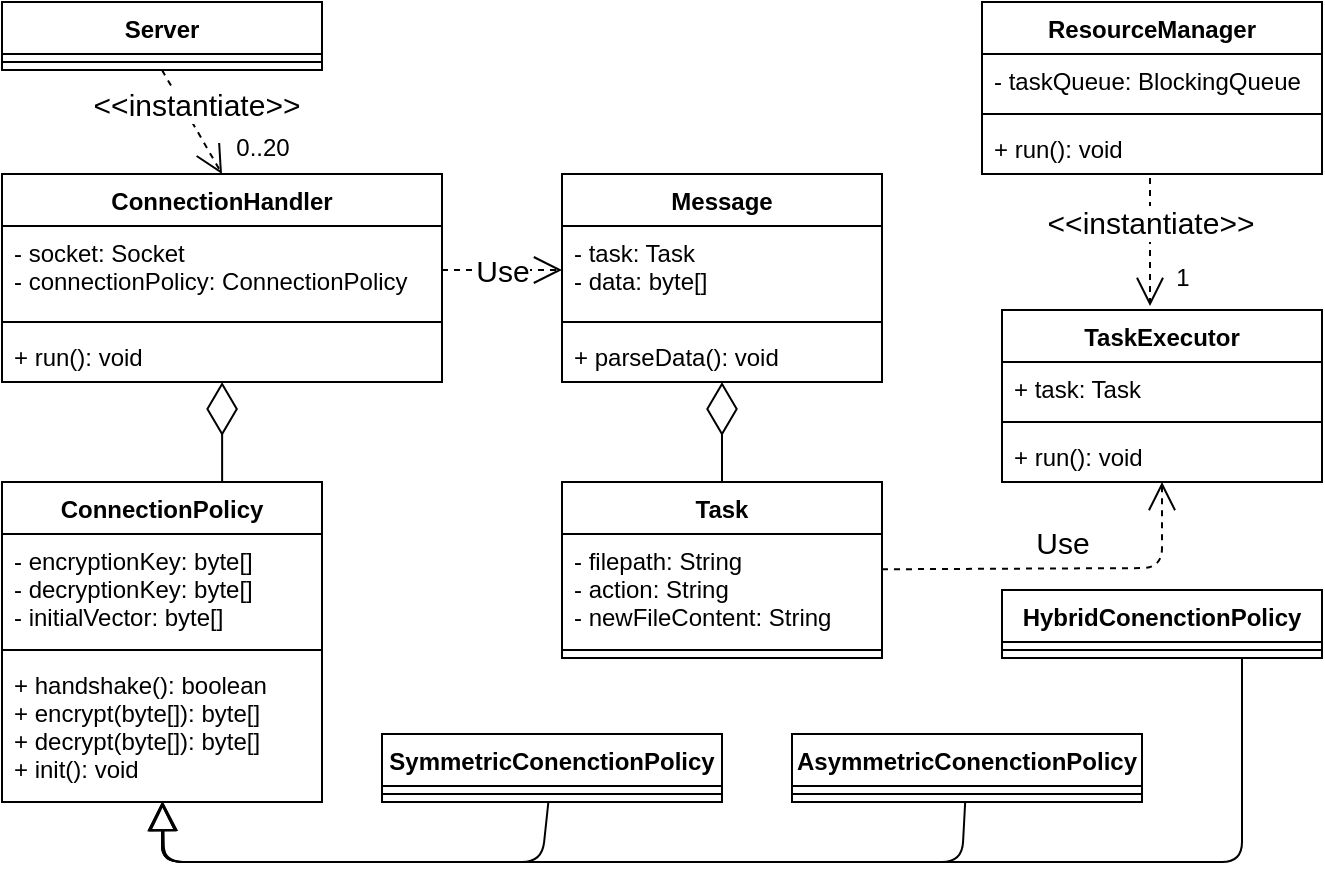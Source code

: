 <mxfile version="13.10.4" type="github">
  <diagram id="Gq7qCkKAvHV9cnfJ-7e4" name="Page-1">
    <mxGraphModel dx="1038" dy="557" grid="1" gridSize="10" guides="1" tooltips="1" connect="1" arrows="1" fold="1" page="1" pageScale="1" pageWidth="850" pageHeight="1100" math="0" shadow="0">
      <root>
        <mxCell id="0" />
        <mxCell id="1" parent="0" />
        <mxCell id="bkccexlq_GY75kYhkhC6-1" value="Server" style="swimlane;fontStyle=1;align=center;verticalAlign=top;childLayout=stackLayout;horizontal=1;startSize=26;horizontalStack=0;resizeParent=1;resizeParentMax=0;resizeLast=0;collapsible=1;marginBottom=0;" vertex="1" parent="1">
          <mxGeometry x="40" y="30" width="160" height="34" as="geometry" />
        </mxCell>
        <mxCell id="bkccexlq_GY75kYhkhC6-3" value="" style="line;strokeWidth=1;fillColor=none;align=left;verticalAlign=middle;spacingTop=-1;spacingLeft=3;spacingRight=3;rotatable=0;labelPosition=right;points=[];portConstraint=eastwest;" vertex="1" parent="bkccexlq_GY75kYhkhC6-1">
          <mxGeometry y="26" width="160" height="8" as="geometry" />
        </mxCell>
        <mxCell id="bkccexlq_GY75kYhkhC6-5" value="ConnectionHandler" style="swimlane;fontStyle=1;align=center;verticalAlign=top;childLayout=stackLayout;horizontal=1;startSize=26;horizontalStack=0;resizeParent=1;resizeParentMax=0;resizeLast=0;collapsible=1;marginBottom=0;" vertex="1" parent="1">
          <mxGeometry x="40" y="116" width="220" height="104" as="geometry" />
        </mxCell>
        <mxCell id="bkccexlq_GY75kYhkhC6-6" value="- socket: Socket&#xa;- connectionPolicy: ConnectionPolicy&#xa;" style="text;strokeColor=none;fillColor=none;align=left;verticalAlign=top;spacingLeft=4;spacingRight=4;overflow=hidden;rotatable=0;points=[[0,0.5],[1,0.5]];portConstraint=eastwest;" vertex="1" parent="bkccexlq_GY75kYhkhC6-5">
          <mxGeometry y="26" width="220" height="44" as="geometry" />
        </mxCell>
        <mxCell id="bkccexlq_GY75kYhkhC6-7" value="" style="line;strokeWidth=1;fillColor=none;align=left;verticalAlign=middle;spacingTop=-1;spacingLeft=3;spacingRight=3;rotatable=0;labelPosition=right;points=[];portConstraint=eastwest;" vertex="1" parent="bkccexlq_GY75kYhkhC6-5">
          <mxGeometry y="70" width="220" height="8" as="geometry" />
        </mxCell>
        <mxCell id="bkccexlq_GY75kYhkhC6-8" value="+ run(): void" style="text;strokeColor=none;fillColor=none;align=left;verticalAlign=top;spacingLeft=4;spacingRight=4;overflow=hidden;rotatable=0;points=[[0,0.5],[1,0.5]];portConstraint=eastwest;" vertex="1" parent="bkccexlq_GY75kYhkhC6-5">
          <mxGeometry y="78" width="220" height="26" as="geometry" />
        </mxCell>
        <mxCell id="bkccexlq_GY75kYhkhC6-9" value="ConnectionPolicy" style="swimlane;fontStyle=1;align=center;verticalAlign=top;childLayout=stackLayout;horizontal=1;startSize=26;horizontalStack=0;resizeParent=1;resizeParentMax=0;resizeLast=0;collapsible=1;marginBottom=0;" vertex="1" parent="1">
          <mxGeometry x="40" y="270" width="160" height="160" as="geometry" />
        </mxCell>
        <mxCell id="bkccexlq_GY75kYhkhC6-10" value="- encryptionKey: byte[]&#xa;- decryptionKey: byte[]&#xa;- initialVector: byte[]&#xa;" style="text;strokeColor=none;fillColor=none;align=left;verticalAlign=top;spacingLeft=4;spacingRight=4;overflow=hidden;rotatable=0;points=[[0,0.5],[1,0.5]];portConstraint=eastwest;" vertex="1" parent="bkccexlq_GY75kYhkhC6-9">
          <mxGeometry y="26" width="160" height="54" as="geometry" />
        </mxCell>
        <mxCell id="bkccexlq_GY75kYhkhC6-11" value="" style="line;strokeWidth=1;fillColor=none;align=left;verticalAlign=middle;spacingTop=-1;spacingLeft=3;spacingRight=3;rotatable=0;labelPosition=right;points=[];portConstraint=eastwest;" vertex="1" parent="bkccexlq_GY75kYhkhC6-9">
          <mxGeometry y="80" width="160" height="8" as="geometry" />
        </mxCell>
        <mxCell id="bkccexlq_GY75kYhkhC6-12" value="+ handshake(): boolean&#xa;+ encrypt(byte[]): byte[]&#xa;+ decrypt(byte[]): byte[]&#xa;+ init(): void&#xa;" style="text;strokeColor=none;fillColor=none;align=left;verticalAlign=top;spacingLeft=4;spacingRight=4;overflow=hidden;rotatable=0;points=[[0,0.5],[1,0.5]];portConstraint=eastwest;" vertex="1" parent="bkccexlq_GY75kYhkhC6-9">
          <mxGeometry y="88" width="160" height="72" as="geometry" />
        </mxCell>
        <mxCell id="bkccexlq_GY75kYhkhC6-13" value="AsymmetricConenctionPolicy" style="swimlane;fontStyle=1;align=center;verticalAlign=top;childLayout=stackLayout;horizontal=1;startSize=26;horizontalStack=0;resizeParent=1;resizeParentMax=0;resizeLast=0;collapsible=1;marginBottom=0;" vertex="1" parent="1">
          <mxGeometry x="435" y="396" width="175" height="34" as="geometry" />
        </mxCell>
        <mxCell id="bkccexlq_GY75kYhkhC6-15" value="" style="line;strokeWidth=1;fillColor=none;align=left;verticalAlign=middle;spacingTop=-1;spacingLeft=3;spacingRight=3;rotatable=0;labelPosition=right;points=[];portConstraint=eastwest;" vertex="1" parent="bkccexlq_GY75kYhkhC6-13">
          <mxGeometry y="26" width="175" height="8" as="geometry" />
        </mxCell>
        <mxCell id="bkccexlq_GY75kYhkhC6-17" value="SymmetricConenctionPolicy" style="swimlane;fontStyle=1;align=center;verticalAlign=top;childLayout=stackLayout;horizontal=1;startSize=26;horizontalStack=0;resizeParent=1;resizeParentMax=0;resizeLast=0;collapsible=1;marginBottom=0;" vertex="1" parent="1">
          <mxGeometry x="230" y="396" width="170" height="34" as="geometry" />
        </mxCell>
        <mxCell id="bkccexlq_GY75kYhkhC6-19" value="" style="line;strokeWidth=1;fillColor=none;align=left;verticalAlign=middle;spacingTop=-1;spacingLeft=3;spacingRight=3;rotatable=0;labelPosition=right;points=[];portConstraint=eastwest;" vertex="1" parent="bkccexlq_GY75kYhkhC6-17">
          <mxGeometry y="26" width="170" height="8" as="geometry" />
        </mxCell>
        <mxCell id="bkccexlq_GY75kYhkhC6-21" value="HybridConenctionPolicy" style="swimlane;fontStyle=1;align=center;verticalAlign=top;childLayout=stackLayout;horizontal=1;startSize=26;horizontalStack=0;resizeParent=1;resizeParentMax=0;resizeLast=0;collapsible=1;marginBottom=0;" vertex="1" parent="1">
          <mxGeometry x="540" y="324" width="160" height="34" as="geometry">
            <mxRectangle x="450" y="480" width="170" height="26" as="alternateBounds" />
          </mxGeometry>
        </mxCell>
        <mxCell id="bkccexlq_GY75kYhkhC6-23" value="" style="line;strokeWidth=1;fillColor=none;align=left;verticalAlign=middle;spacingTop=-1;spacingLeft=3;spacingRight=3;rotatable=0;labelPosition=right;points=[];portConstraint=eastwest;" vertex="1" parent="bkccexlq_GY75kYhkhC6-21">
          <mxGeometry y="26" width="160" height="8" as="geometry" />
        </mxCell>
        <mxCell id="bkccexlq_GY75kYhkhC6-35" value="Message" style="swimlane;fontStyle=1;align=center;verticalAlign=top;childLayout=stackLayout;horizontal=1;startSize=26;horizontalStack=0;resizeParent=1;resizeParentMax=0;resizeLast=0;collapsible=1;marginBottom=0;" vertex="1" parent="1">
          <mxGeometry x="320" y="116" width="160" height="104" as="geometry" />
        </mxCell>
        <mxCell id="bkccexlq_GY75kYhkhC6-36" value="- task: Task&#xa;- data: byte[]" style="text;strokeColor=none;fillColor=none;align=left;verticalAlign=top;spacingLeft=4;spacingRight=4;overflow=hidden;rotatable=0;points=[[0,0.5],[1,0.5]];portConstraint=eastwest;" vertex="1" parent="bkccexlq_GY75kYhkhC6-35">
          <mxGeometry y="26" width="160" height="44" as="geometry" />
        </mxCell>
        <mxCell id="bkccexlq_GY75kYhkhC6-37" value="" style="line;strokeWidth=1;fillColor=none;align=left;verticalAlign=middle;spacingTop=-1;spacingLeft=3;spacingRight=3;rotatable=0;labelPosition=right;points=[];portConstraint=eastwest;" vertex="1" parent="bkccexlq_GY75kYhkhC6-35">
          <mxGeometry y="70" width="160" height="8" as="geometry" />
        </mxCell>
        <mxCell id="bkccexlq_GY75kYhkhC6-38" value="+ parseData(): void" style="text;strokeColor=none;fillColor=none;align=left;verticalAlign=top;spacingLeft=4;spacingRight=4;overflow=hidden;rotatable=0;points=[[0,0.5],[1,0.5]];portConstraint=eastwest;" vertex="1" parent="bkccexlq_GY75kYhkhC6-35">
          <mxGeometry y="78" width="160" height="26" as="geometry" />
        </mxCell>
        <mxCell id="bkccexlq_GY75kYhkhC6-39" value="ResourceManager" style="swimlane;fontStyle=1;align=center;verticalAlign=top;childLayout=stackLayout;horizontal=1;startSize=26;horizontalStack=0;resizeParent=1;resizeParentMax=0;resizeLast=0;collapsible=1;marginBottom=0;" vertex="1" parent="1">
          <mxGeometry x="530" y="30" width="170" height="86" as="geometry" />
        </mxCell>
        <mxCell id="bkccexlq_GY75kYhkhC6-40" value="- taskQueue: BlockingQueue" style="text;strokeColor=none;fillColor=none;align=left;verticalAlign=top;spacingLeft=4;spacingRight=4;overflow=hidden;rotatable=0;points=[[0,0.5],[1,0.5]];portConstraint=eastwest;" vertex="1" parent="bkccexlq_GY75kYhkhC6-39">
          <mxGeometry y="26" width="170" height="26" as="geometry" />
        </mxCell>
        <mxCell id="bkccexlq_GY75kYhkhC6-41" value="" style="line;strokeWidth=1;fillColor=none;align=left;verticalAlign=middle;spacingTop=-1;spacingLeft=3;spacingRight=3;rotatable=0;labelPosition=right;points=[];portConstraint=eastwest;" vertex="1" parent="bkccexlq_GY75kYhkhC6-39">
          <mxGeometry y="52" width="170" height="8" as="geometry" />
        </mxCell>
        <mxCell id="bkccexlq_GY75kYhkhC6-42" value="+ run(): void" style="text;strokeColor=none;fillColor=none;align=left;verticalAlign=top;spacingLeft=4;spacingRight=4;overflow=hidden;rotatable=0;points=[[0,0.5],[1,0.5]];portConstraint=eastwest;" vertex="1" parent="bkccexlq_GY75kYhkhC6-39">
          <mxGeometry y="60" width="170" height="26" as="geometry" />
        </mxCell>
        <mxCell id="bkccexlq_GY75kYhkhC6-43" value="Task" style="swimlane;fontStyle=1;align=center;verticalAlign=top;childLayout=stackLayout;horizontal=1;startSize=26;horizontalStack=0;resizeParent=1;resizeParentMax=0;resizeLast=0;collapsible=1;marginBottom=0;" vertex="1" parent="1">
          <mxGeometry x="320" y="270" width="160" height="88" as="geometry" />
        </mxCell>
        <mxCell id="bkccexlq_GY75kYhkhC6-44" value="- filepath: String&#xa;- action: String&#xa;- newFileContent: String" style="text;strokeColor=none;fillColor=none;align=left;verticalAlign=top;spacingLeft=4;spacingRight=4;overflow=hidden;rotatable=0;points=[[0,0.5],[1,0.5]];portConstraint=eastwest;" vertex="1" parent="bkccexlq_GY75kYhkhC6-43">
          <mxGeometry y="26" width="160" height="54" as="geometry" />
        </mxCell>
        <mxCell id="bkccexlq_GY75kYhkhC6-45" value="" style="line;strokeWidth=1;fillColor=none;align=left;verticalAlign=middle;spacingTop=-1;spacingLeft=3;spacingRight=3;rotatable=0;labelPosition=right;points=[];portConstraint=eastwest;" vertex="1" parent="bkccexlq_GY75kYhkhC6-43">
          <mxGeometry y="80" width="160" height="8" as="geometry" />
        </mxCell>
        <mxCell id="bkccexlq_GY75kYhkhC6-55" value="TaskExecutor" style="swimlane;fontStyle=1;align=center;verticalAlign=top;childLayout=stackLayout;horizontal=1;startSize=26;horizontalStack=0;resizeParent=1;resizeParentMax=0;resizeLast=0;collapsible=1;marginBottom=0;" vertex="1" parent="1">
          <mxGeometry x="540" y="184" width="160" height="86" as="geometry" />
        </mxCell>
        <mxCell id="bkccexlq_GY75kYhkhC6-56" value="+ task: Task" style="text;strokeColor=none;fillColor=none;align=left;verticalAlign=top;spacingLeft=4;spacingRight=4;overflow=hidden;rotatable=0;points=[[0,0.5],[1,0.5]];portConstraint=eastwest;" vertex="1" parent="bkccexlq_GY75kYhkhC6-55">
          <mxGeometry y="26" width="160" height="26" as="geometry" />
        </mxCell>
        <mxCell id="bkccexlq_GY75kYhkhC6-57" value="" style="line;strokeWidth=1;fillColor=none;align=left;verticalAlign=middle;spacingTop=-1;spacingLeft=3;spacingRight=3;rotatable=0;labelPosition=right;points=[];portConstraint=eastwest;" vertex="1" parent="bkccexlq_GY75kYhkhC6-55">
          <mxGeometry y="52" width="160" height="8" as="geometry" />
        </mxCell>
        <mxCell id="bkccexlq_GY75kYhkhC6-58" value="+ run(): void" style="text;strokeColor=none;fillColor=none;align=left;verticalAlign=top;spacingLeft=4;spacingRight=4;overflow=hidden;rotatable=0;points=[[0,0.5],[1,0.5]];portConstraint=eastwest;" vertex="1" parent="bkccexlq_GY75kYhkhC6-55">
          <mxGeometry y="60" width="160" height="26" as="geometry" />
        </mxCell>
        <mxCell id="bkccexlq_GY75kYhkhC6-59" value="&amp;lt;&amp;lt;instantiate&amp;gt;&amp;gt;" style="edgeStyle=none;html=1;endArrow=open;endSize=12;dashed=1;verticalAlign=bottom;fontSize=15;exitX=0.5;exitY=1;exitDx=0;exitDy=0;entryX=0.5;entryY=0;entryDx=0;entryDy=0;" edge="1" parent="1" source="bkccexlq_GY75kYhkhC6-1" target="bkccexlq_GY75kYhkhC6-5">
          <mxGeometry x="0.13" width="160" relative="1" as="geometry">
            <mxPoint x="110" y="80" as="sourcePoint" />
            <mxPoint x="120" y="110" as="targetPoint" />
            <mxPoint as="offset" />
          </mxGeometry>
        </mxCell>
        <mxCell id="bkccexlq_GY75kYhkhC6-73" value="0..20" style="edgeLabel;html=1;align=center;verticalAlign=middle;resizable=0;points=[];fontSize=12;" vertex="1" connectable="0" parent="bkccexlq_GY75kYhkhC6-59">
          <mxGeometry x="0.67" y="3" relative="1" as="geometry">
            <mxPoint x="22.42" y="-2.81" as="offset" />
          </mxGeometry>
        </mxCell>
        <mxCell id="bkccexlq_GY75kYhkhC6-60" value="&amp;lt;&amp;lt;instantiate&amp;gt;&amp;gt;" style="endArrow=open;endSize=12;dashed=1;html=1;fontSize=15;" edge="1" parent="1">
          <mxGeometry x="-0.312" width="160" relative="1" as="geometry">
            <mxPoint x="614" y="118" as="sourcePoint" />
            <mxPoint x="614" y="182" as="targetPoint" />
            <mxPoint as="offset" />
          </mxGeometry>
        </mxCell>
        <mxCell id="bkccexlq_GY75kYhkhC6-74" value="1" style="edgeLabel;html=1;align=center;verticalAlign=middle;resizable=0;points=[];fontSize=12;" vertex="1" connectable="0" parent="bkccexlq_GY75kYhkhC6-60">
          <mxGeometry x="0.552" relative="1" as="geometry">
            <mxPoint x="16" y="0.34" as="offset" />
          </mxGeometry>
        </mxCell>
        <mxCell id="bkccexlq_GY75kYhkhC6-63" value="" style="edgeStyle=none;html=1;endSize=12;endArrow=block;endFill=0;strokeWidth=1;fontSize=15;" edge="1" parent="1" source="bkccexlq_GY75kYhkhC6-17" target="bkccexlq_GY75kYhkhC6-12">
          <mxGeometry width="160" relative="1" as="geometry">
            <mxPoint x="118" y="482" as="sourcePoint" />
            <mxPoint x="220" y="460" as="targetPoint" />
            <Array as="points">
              <mxPoint x="310" y="460" />
              <mxPoint x="121" y="460" />
            </Array>
          </mxGeometry>
        </mxCell>
        <mxCell id="bkccexlq_GY75kYhkhC6-64" value="" style="edgeStyle=none;html=1;endSize=12;endArrow=block;endFill=0;strokeWidth=1;fontSize=15;" edge="1" parent="1" source="bkccexlq_GY75kYhkhC6-13">
          <mxGeometry width="160" relative="1" as="geometry">
            <mxPoint x="250" y="450" as="sourcePoint" />
            <mxPoint x="120" y="430" as="targetPoint" />
            <Array as="points">
              <mxPoint x="520" y="460" />
              <mxPoint x="120" y="460" />
            </Array>
          </mxGeometry>
        </mxCell>
        <mxCell id="bkccexlq_GY75kYhkhC6-65" value="" style="edgeStyle=none;html=1;endSize=12;endArrow=block;endFill=0;strokeWidth=1;fontSize=15;exitX=0.75;exitY=1;exitDx=0;exitDy=0;" edge="1" parent="1" source="bkccexlq_GY75kYhkhC6-21">
          <mxGeometry width="160" relative="1" as="geometry">
            <mxPoint x="335" y="480" as="sourcePoint" />
            <mxPoint x="120" y="430" as="targetPoint" />
            <Array as="points">
              <mxPoint x="660" y="460" />
              <mxPoint x="120" y="460" />
            </Array>
          </mxGeometry>
        </mxCell>
        <mxCell id="bkccexlq_GY75kYhkhC6-69" value="" style="endArrow=diamondThin;endFill=0;endSize=24;html=1;strokeWidth=1;fontSize=15;exitX=0.688;exitY=0;exitDx=0;exitDy=0;exitPerimeter=0;" edge="1" parent="1" source="bkccexlq_GY75kYhkhC6-9" target="bkccexlq_GY75kYhkhC6-5">
          <mxGeometry width="160" relative="1" as="geometry">
            <mxPoint x="90" y="240" as="sourcePoint" />
            <mxPoint x="250" y="240" as="targetPoint" />
          </mxGeometry>
        </mxCell>
        <mxCell id="bkccexlq_GY75kYhkhC6-71" value="" style="html=1;endArrow=diamondThin;endFill=0;edgeStyle=elbowEdgeStyle;elbow=vertical;endSize=24;strokeWidth=1;fontSize=15;" edge="1" parent="1" source="bkccexlq_GY75kYhkhC6-43" target="bkccexlq_GY75kYhkhC6-35">
          <mxGeometry width="160" relative="1" as="geometry">
            <mxPoint x="330" y="240" as="sourcePoint" />
            <mxPoint x="490" y="240" as="targetPoint" />
          </mxGeometry>
        </mxCell>
        <mxCell id="bkccexlq_GY75kYhkhC6-72" value="Use" style="endArrow=open;endSize=12;dashed=1;html=1;strokeWidth=1;fontSize=15;exitX=1;exitY=0.5;exitDx=0;exitDy=0;entryX=0;entryY=0.5;entryDx=0;entryDy=0;" edge="1" parent="1" source="bkccexlq_GY75kYhkhC6-6" target="bkccexlq_GY75kYhkhC6-36">
          <mxGeometry width="160" relative="1" as="geometry">
            <mxPoint x="300" y="80" as="sourcePoint" />
            <mxPoint x="460" y="80" as="targetPoint" />
          </mxGeometry>
        </mxCell>
        <mxCell id="bkccexlq_GY75kYhkhC6-75" value="Use" style="endArrow=open;endSize=12;dashed=1;html=1;strokeWidth=1;fontSize=15;" edge="1" parent="1" source="bkccexlq_GY75kYhkhC6-43" target="bkccexlq_GY75kYhkhC6-55">
          <mxGeometry x="-0.016" y="13" width="160" relative="1" as="geometry">
            <mxPoint x="500" y="174" as="sourcePoint" />
            <mxPoint x="560" y="170" as="targetPoint" />
            <Array as="points">
              <mxPoint x="620" y="313" />
            </Array>
            <mxPoint as="offset" />
          </mxGeometry>
        </mxCell>
      </root>
    </mxGraphModel>
  </diagram>
</mxfile>

